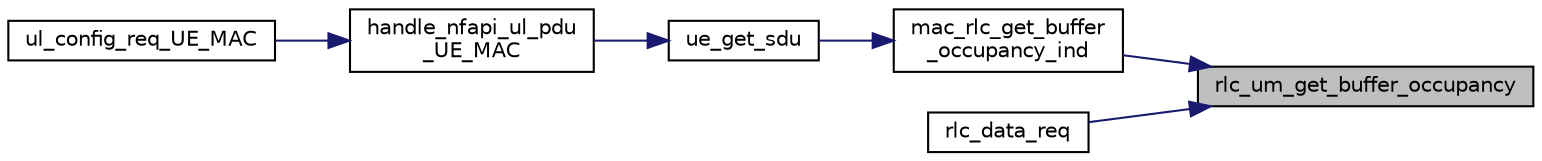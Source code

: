 digraph "rlc_um_get_buffer_occupancy"
{
 // LATEX_PDF_SIZE
  edge [fontname="Helvetica",fontsize="10",labelfontname="Helvetica",labelfontsize="10"];
  node [fontname="Helvetica",fontsize="10",shape=record];
  rankdir="RL";
  Node1 [label="rlc_um_get_buffer_occupancy",height=0.2,width=0.4,color="black", fillcolor="grey75", style="filled", fontcolor="black",tooltip="Gets Tx Buffer Occupancy."];
  Node1 -> Node2 [dir="back",color="midnightblue",fontsize="10",style="solid",fontname="Helvetica"];
  Node2 [label="mac_rlc_get_buffer\l_occupancy_ind",height=0.2,width=0.4,color="black", fillcolor="white", style="filled",URL="$group__em.html#gabad49b1ffc342176d2b2b6ad25ed1c78",tooltip="Interface with MAC layer, UE only: request and get the number of bytes scheduled for transmission by ..."];
  Node2 -> Node3 [dir="back",color="midnightblue",fontsize="10",style="solid",fontname="Helvetica"];
  Node3 [label="ue_get_sdu",height=0.2,width=0.4,color="black", fillcolor="white", style="filled",URL="$group____mac.html#ga7dbf8e68b29a515ddd61e673b3e6b4a0",tooltip=" "];
  Node3 -> Node4 [dir="back",color="midnightblue",fontsize="10",style="solid",fontname="Helvetica"];
  Node4 [label="handle_nfapi_ul_pdu\l_UE_MAC",height=0.2,width=0.4,color="black", fillcolor="white", style="filled",URL="$phy__stub__UE_8h.html#a5b583efcc749346826a3a73a063d36a5",tooltip=" "];
  Node4 -> Node5 [dir="back",color="midnightblue",fontsize="10",style="solid",fontname="Helvetica"];
  Node5 [label="ul_config_req_UE_MAC",height=0.2,width=0.4,color="black", fillcolor="white", style="filled",URL="$phy__stub__UE_8h.html#acd96c5c54d8c7ea228f6e7956f531775",tooltip=" "];
  Node1 -> Node6 [dir="back",color="midnightblue",fontsize="10",style="solid",fontname="Helvetica"];
  Node6 [label="rlc_data_req",height=0.2,width=0.4,color="black", fillcolor="white", style="filled",URL="$group__em.html#gaa115188b3d5ddaf1cc58461532fa7123",tooltip=" "];
}
